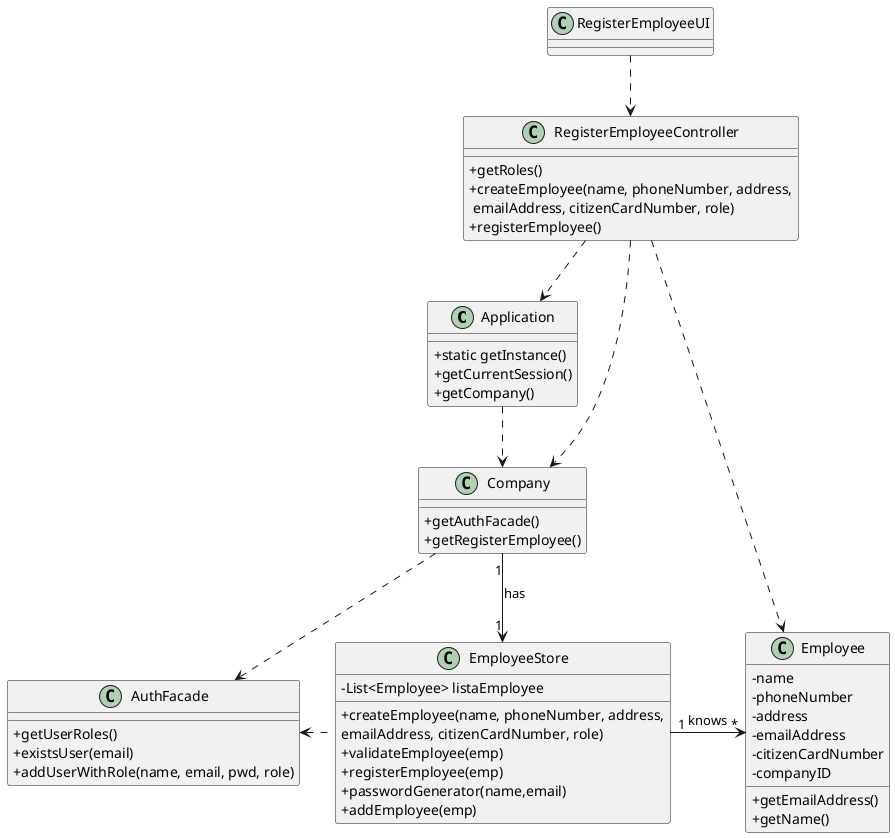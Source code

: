 @startuml
skinparam classAttributeIconSize 0

class Application {
  +static getInstance()
  +getCurrentSession()
  +getCompany()

}

class EmployeeStore {
-List<Employee> listaEmployee
+createEmployee(name, phoneNumber, address,\nemailAddress, citizenCardNumber, role)
+validateEmployee(emp)
+registerEmployee(emp)
+passwordGenerator(name,email)
+addEmployee(emp)
}

class Employee {
-name
-phoneNumber
-address
-emailAddress
-citizenCardNumber
-companyID
+getEmailAddress()
+getName()
}

class Company {

  +getAuthFacade()
  +getRegisterEmployee()

}



class RegisterEmployeeController {
+getRoles()
+createEmployee(name, phoneNumber, address,\n emailAddress, citizenCardNumber, role)
+registerEmployee()

}

class RegisterEmployeeUI {

}

class AuthFacade{
+getUserRoles()
+existsUser(email)
+addUserWithRole(name, email, pwd, role)
}

RegisterEmployeeUI ..> RegisterEmployeeController
RegisterEmployeeController ..> Employee
RegisterEmployeeController ..> Company
RegisterEmployeeController ..> Application
Application ..> Company
EmployeeStore "1" -> "*" Employee : knows
Company "1" --> "1" EmployeeStore : has

Company ..> AuthFacade

EmployeeStore .left.> AuthFacade


@enduml